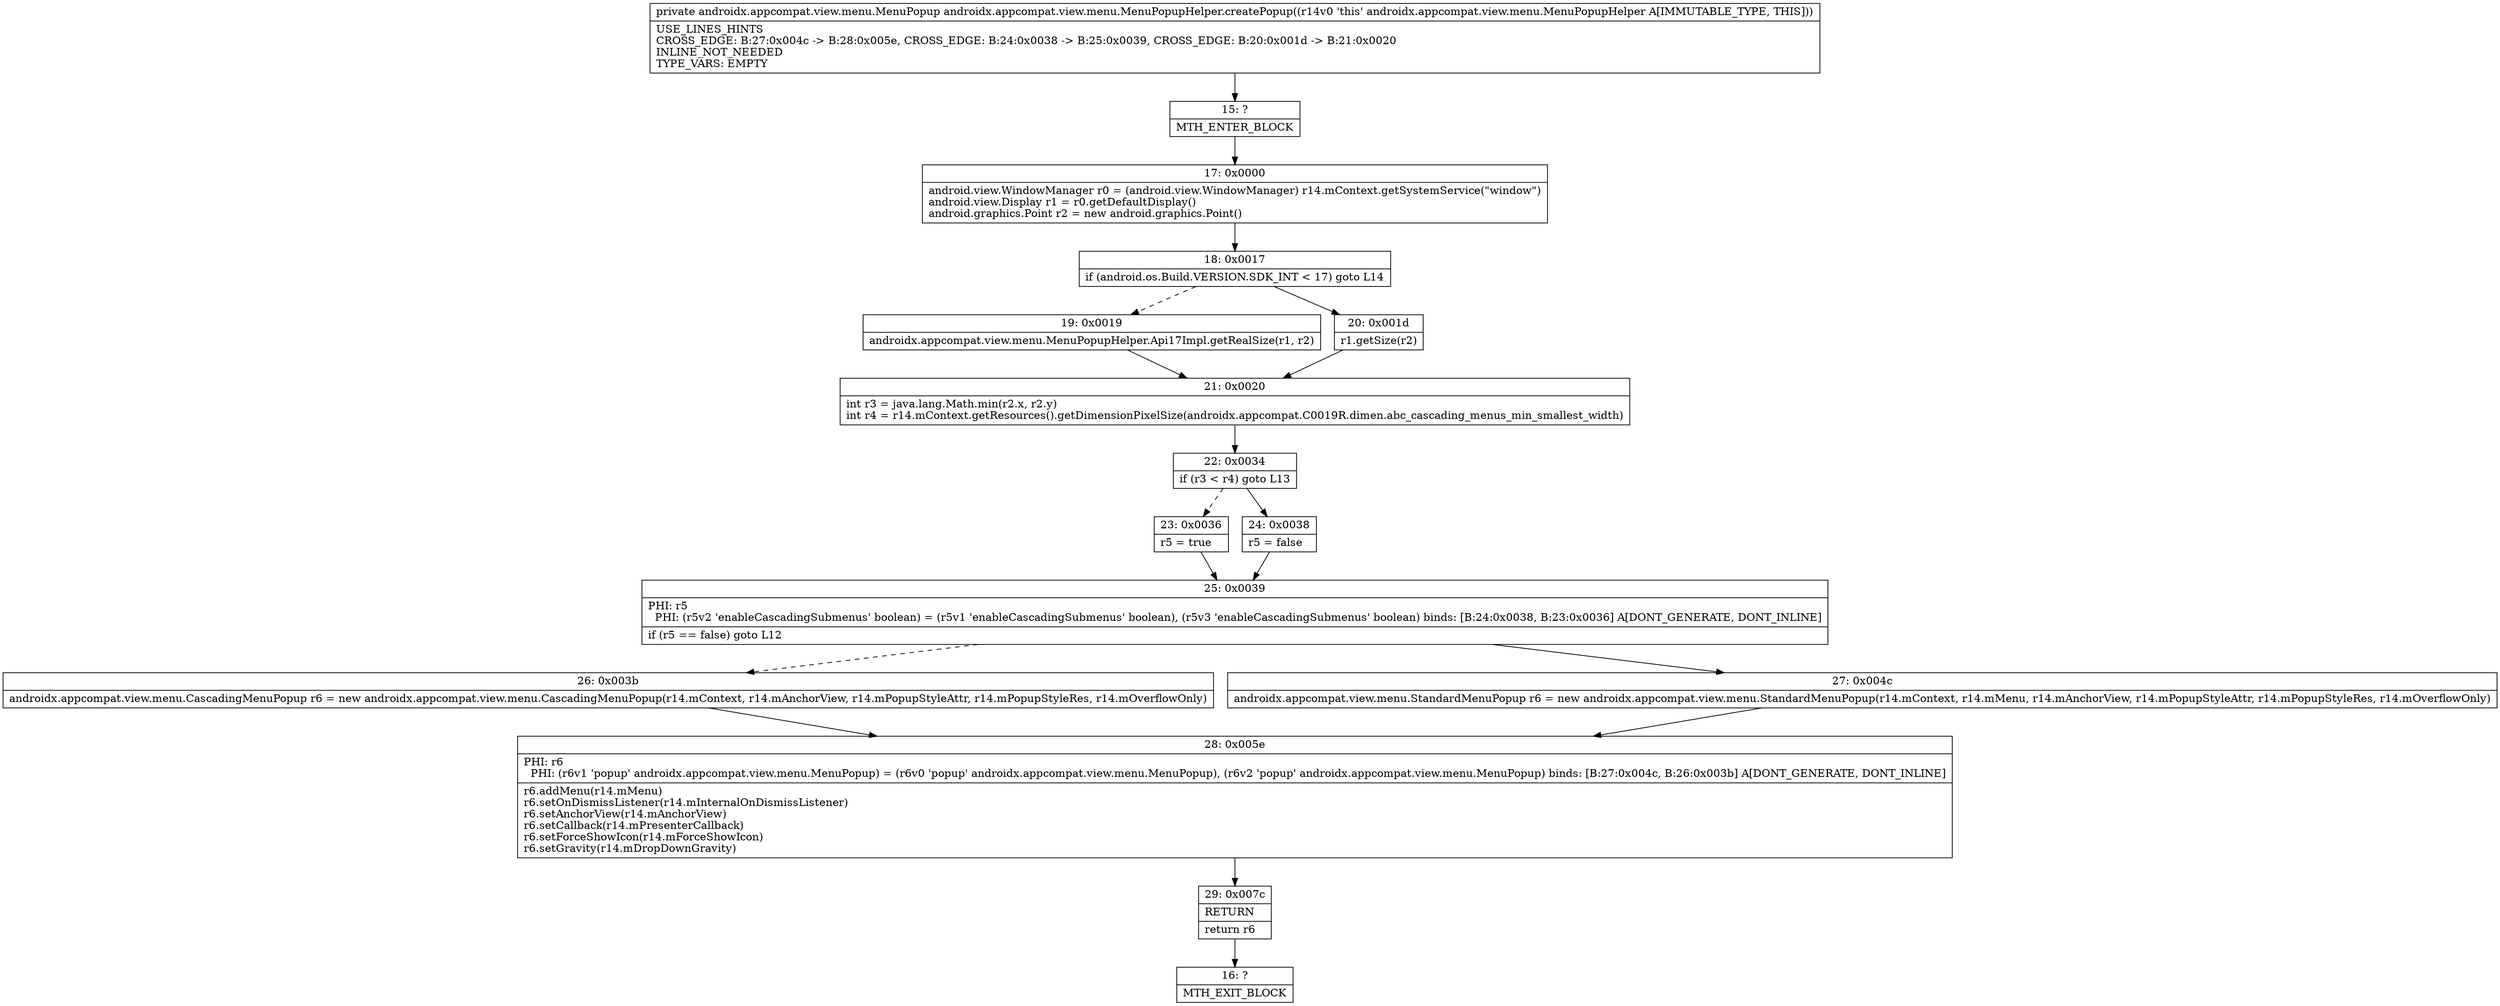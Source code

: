 digraph "CFG forandroidx.appcompat.view.menu.MenuPopupHelper.createPopup()Landroidx\/appcompat\/view\/menu\/MenuPopup;" {
Node_15 [shape=record,label="{15\:\ ?|MTH_ENTER_BLOCK\l}"];
Node_17 [shape=record,label="{17\:\ 0x0000|android.view.WindowManager r0 = (android.view.WindowManager) r14.mContext.getSystemService(\"window\")\landroid.view.Display r1 = r0.getDefaultDisplay()\landroid.graphics.Point r2 = new android.graphics.Point()\l}"];
Node_18 [shape=record,label="{18\:\ 0x0017|if (android.os.Build.VERSION.SDK_INT \< 17) goto L14\l}"];
Node_19 [shape=record,label="{19\:\ 0x0019|androidx.appcompat.view.menu.MenuPopupHelper.Api17Impl.getRealSize(r1, r2)\l}"];
Node_21 [shape=record,label="{21\:\ 0x0020|int r3 = java.lang.Math.min(r2.x, r2.y)\lint r4 = r14.mContext.getResources().getDimensionPixelSize(androidx.appcompat.C0019R.dimen.abc_cascading_menus_min_smallest_width)\l}"];
Node_22 [shape=record,label="{22\:\ 0x0034|if (r3 \< r4) goto L13\l}"];
Node_23 [shape=record,label="{23\:\ 0x0036|r5 = true\l}"];
Node_25 [shape=record,label="{25\:\ 0x0039|PHI: r5 \l  PHI: (r5v2 'enableCascadingSubmenus' boolean) = (r5v1 'enableCascadingSubmenus' boolean), (r5v3 'enableCascadingSubmenus' boolean) binds: [B:24:0x0038, B:23:0x0036] A[DONT_GENERATE, DONT_INLINE]\l|if (r5 == false) goto L12\l}"];
Node_26 [shape=record,label="{26\:\ 0x003b|androidx.appcompat.view.menu.CascadingMenuPopup r6 = new androidx.appcompat.view.menu.CascadingMenuPopup(r14.mContext, r14.mAnchorView, r14.mPopupStyleAttr, r14.mPopupStyleRes, r14.mOverflowOnly)\l}"];
Node_28 [shape=record,label="{28\:\ 0x005e|PHI: r6 \l  PHI: (r6v1 'popup' androidx.appcompat.view.menu.MenuPopup) = (r6v0 'popup' androidx.appcompat.view.menu.MenuPopup), (r6v2 'popup' androidx.appcompat.view.menu.MenuPopup) binds: [B:27:0x004c, B:26:0x003b] A[DONT_GENERATE, DONT_INLINE]\l|r6.addMenu(r14.mMenu)\lr6.setOnDismissListener(r14.mInternalOnDismissListener)\lr6.setAnchorView(r14.mAnchorView)\lr6.setCallback(r14.mPresenterCallback)\lr6.setForceShowIcon(r14.mForceShowIcon)\lr6.setGravity(r14.mDropDownGravity)\l}"];
Node_29 [shape=record,label="{29\:\ 0x007c|RETURN\l|return r6\l}"];
Node_16 [shape=record,label="{16\:\ ?|MTH_EXIT_BLOCK\l}"];
Node_27 [shape=record,label="{27\:\ 0x004c|androidx.appcompat.view.menu.StandardMenuPopup r6 = new androidx.appcompat.view.menu.StandardMenuPopup(r14.mContext, r14.mMenu, r14.mAnchorView, r14.mPopupStyleAttr, r14.mPopupStyleRes, r14.mOverflowOnly)\l}"];
Node_24 [shape=record,label="{24\:\ 0x0038|r5 = false\l}"];
Node_20 [shape=record,label="{20\:\ 0x001d|r1.getSize(r2)\l}"];
MethodNode[shape=record,label="{private androidx.appcompat.view.menu.MenuPopup androidx.appcompat.view.menu.MenuPopupHelper.createPopup((r14v0 'this' androidx.appcompat.view.menu.MenuPopupHelper A[IMMUTABLE_TYPE, THIS]))  | USE_LINES_HINTS\lCROSS_EDGE: B:27:0x004c \-\> B:28:0x005e, CROSS_EDGE: B:24:0x0038 \-\> B:25:0x0039, CROSS_EDGE: B:20:0x001d \-\> B:21:0x0020\lINLINE_NOT_NEEDED\lTYPE_VARS: EMPTY\l}"];
MethodNode -> Node_15;Node_15 -> Node_17;
Node_17 -> Node_18;
Node_18 -> Node_19[style=dashed];
Node_18 -> Node_20;
Node_19 -> Node_21;
Node_21 -> Node_22;
Node_22 -> Node_23[style=dashed];
Node_22 -> Node_24;
Node_23 -> Node_25;
Node_25 -> Node_26[style=dashed];
Node_25 -> Node_27;
Node_26 -> Node_28;
Node_28 -> Node_29;
Node_29 -> Node_16;
Node_27 -> Node_28;
Node_24 -> Node_25;
Node_20 -> Node_21;
}

